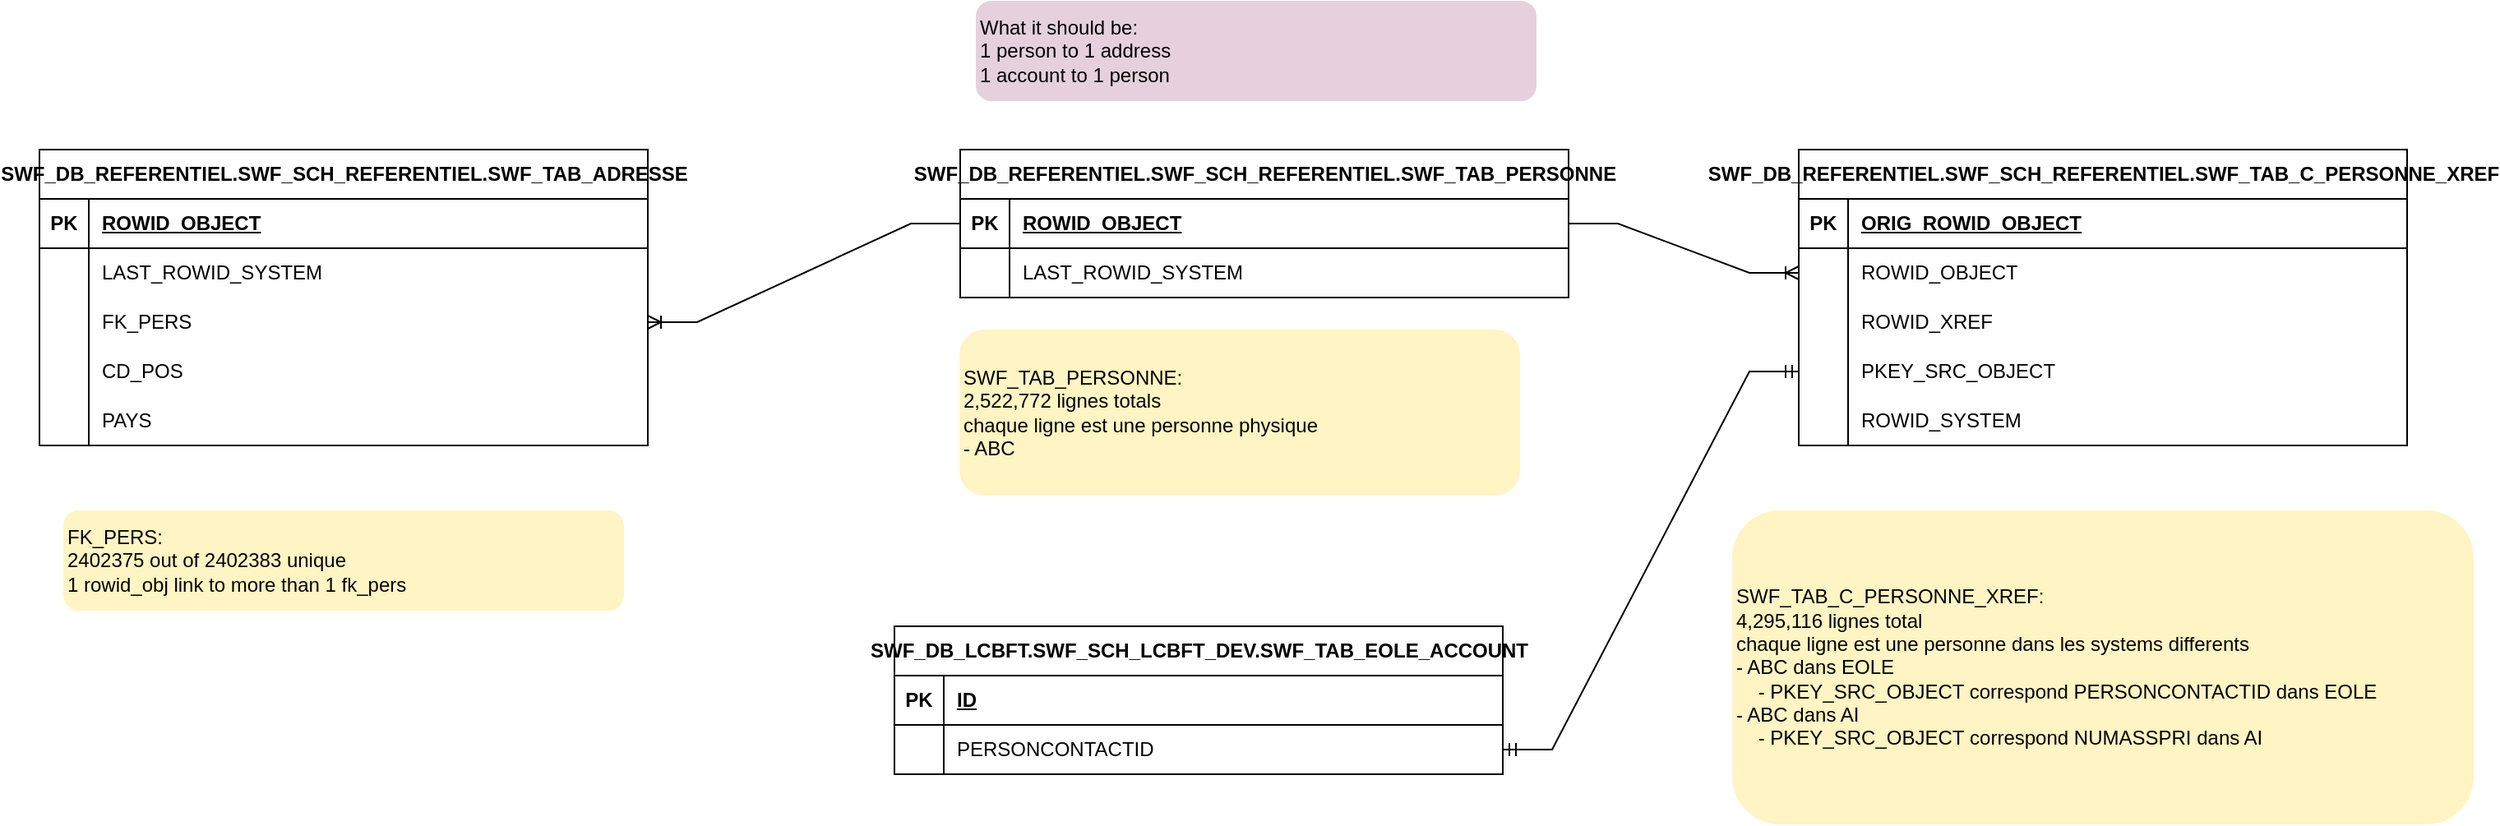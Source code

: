 <mxfile version="22.1.3" type="github">
  <diagram name="Page-1" id="-N0Wf2p26_ytfd32TYqR">
    <mxGraphModel dx="2415" dy="626" grid="1" gridSize="10" guides="1" tooltips="1" connect="1" arrows="1" fold="1" page="1" pageScale="1" pageWidth="827" pageHeight="1169" math="0" shadow="0">
      <root>
        <mxCell id="0" />
        <mxCell id="1" parent="0" />
        <mxCell id="k39MhWjwB1qhPyTOTygt-1" value="SWF_DB_REFERENTIEL.SWF_SCH_REFERENTIEL.SWF_TAB_PERSONNE" style="shape=table;startSize=30;container=1;collapsible=1;childLayout=tableLayout;fixedRows=1;rowLines=0;fontStyle=1;align=center;resizeLast=1;html=1;" vertex="1" parent="1">
          <mxGeometry x="-190" y="130" width="370" height="90" as="geometry">
            <mxRectangle x="-380" y="20" width="400" height="30" as="alternateBounds" />
          </mxGeometry>
        </mxCell>
        <mxCell id="k39MhWjwB1qhPyTOTygt-2" value="" style="shape=tableRow;horizontal=0;startSize=0;swimlaneHead=0;swimlaneBody=0;fillColor=none;collapsible=0;dropTarget=0;points=[[0,0.5],[1,0.5]];portConstraint=eastwest;top=0;left=0;right=0;bottom=1;" vertex="1" parent="k39MhWjwB1qhPyTOTygt-1">
          <mxGeometry y="30" width="370" height="30" as="geometry" />
        </mxCell>
        <mxCell id="k39MhWjwB1qhPyTOTygt-3" value="PK" style="shape=partialRectangle;connectable=0;fillColor=none;top=0;left=0;bottom=0;right=0;fontStyle=1;overflow=hidden;whiteSpace=wrap;html=1;" vertex="1" parent="k39MhWjwB1qhPyTOTygt-2">
          <mxGeometry width="30" height="30" as="geometry">
            <mxRectangle width="30" height="30" as="alternateBounds" />
          </mxGeometry>
        </mxCell>
        <mxCell id="k39MhWjwB1qhPyTOTygt-4" value="ROWID_OBJECT" style="shape=partialRectangle;connectable=0;fillColor=none;top=0;left=0;bottom=0;right=0;align=left;spacingLeft=6;fontStyle=5;overflow=hidden;whiteSpace=wrap;html=1;" vertex="1" parent="k39MhWjwB1qhPyTOTygt-2">
          <mxGeometry x="30" width="340" height="30" as="geometry">
            <mxRectangle width="340" height="30" as="alternateBounds" />
          </mxGeometry>
        </mxCell>
        <mxCell id="k39MhWjwB1qhPyTOTygt-8" value="" style="shape=tableRow;horizontal=0;startSize=0;swimlaneHead=0;swimlaneBody=0;fillColor=none;collapsible=0;dropTarget=0;points=[[0,0.5],[1,0.5]];portConstraint=eastwest;top=0;left=0;right=0;bottom=0;" vertex="1" parent="k39MhWjwB1qhPyTOTygt-1">
          <mxGeometry y="60" width="370" height="30" as="geometry" />
        </mxCell>
        <mxCell id="k39MhWjwB1qhPyTOTygt-9" value="" style="shape=partialRectangle;connectable=0;fillColor=none;top=0;left=0;bottom=0;right=0;editable=1;overflow=hidden;whiteSpace=wrap;html=1;" vertex="1" parent="k39MhWjwB1qhPyTOTygt-8">
          <mxGeometry width="30" height="30" as="geometry">
            <mxRectangle width="30" height="30" as="alternateBounds" />
          </mxGeometry>
        </mxCell>
        <mxCell id="k39MhWjwB1qhPyTOTygt-10" value="LAST_ROWID_SYSTEM" style="shape=partialRectangle;connectable=0;fillColor=none;top=0;left=0;bottom=0;right=0;align=left;spacingLeft=6;overflow=hidden;whiteSpace=wrap;html=1;" vertex="1" parent="k39MhWjwB1qhPyTOTygt-8">
          <mxGeometry x="30" width="340" height="30" as="geometry">
            <mxRectangle width="340" height="30" as="alternateBounds" />
          </mxGeometry>
        </mxCell>
        <mxCell id="k39MhWjwB1qhPyTOTygt-53" value="SWF_DB_REFERENTIEL.SWF_SCH_REFERENTIEL.SWF_TAB_ADRESSE" style="shape=table;startSize=30;container=1;collapsible=1;childLayout=tableLayout;fixedRows=1;rowLines=0;fontStyle=1;align=center;resizeLast=1;html=1;" vertex="1" parent="1">
          <mxGeometry x="-750" y="130" width="370" height="180" as="geometry">
            <mxRectangle x="-380" y="20" width="400" height="30" as="alternateBounds" />
          </mxGeometry>
        </mxCell>
        <mxCell id="k39MhWjwB1qhPyTOTygt-54" value="" style="shape=tableRow;horizontal=0;startSize=0;swimlaneHead=0;swimlaneBody=0;fillColor=none;collapsible=0;dropTarget=0;points=[[0,0.5],[1,0.5]];portConstraint=eastwest;top=0;left=0;right=0;bottom=1;" vertex="1" parent="k39MhWjwB1qhPyTOTygt-53">
          <mxGeometry y="30" width="370" height="30" as="geometry" />
        </mxCell>
        <mxCell id="k39MhWjwB1qhPyTOTygt-55" value="PK" style="shape=partialRectangle;connectable=0;fillColor=none;top=0;left=0;bottom=0;right=0;fontStyle=1;overflow=hidden;whiteSpace=wrap;html=1;" vertex="1" parent="k39MhWjwB1qhPyTOTygt-54">
          <mxGeometry width="30" height="30" as="geometry">
            <mxRectangle width="30" height="30" as="alternateBounds" />
          </mxGeometry>
        </mxCell>
        <mxCell id="k39MhWjwB1qhPyTOTygt-56" value="ROWID_OBJECT" style="shape=partialRectangle;connectable=0;fillColor=none;top=0;left=0;bottom=0;right=0;align=left;spacingLeft=6;fontStyle=5;overflow=hidden;whiteSpace=wrap;html=1;" vertex="1" parent="k39MhWjwB1qhPyTOTygt-54">
          <mxGeometry x="30" width="340" height="30" as="geometry">
            <mxRectangle width="340" height="30" as="alternateBounds" />
          </mxGeometry>
        </mxCell>
        <mxCell id="k39MhWjwB1qhPyTOTygt-60" value="" style="shape=tableRow;horizontal=0;startSize=0;swimlaneHead=0;swimlaneBody=0;fillColor=none;collapsible=0;dropTarget=0;points=[[0,0.5],[1,0.5]];portConstraint=eastwest;top=0;left=0;right=0;bottom=0;" vertex="1" parent="k39MhWjwB1qhPyTOTygt-53">
          <mxGeometry y="60" width="370" height="30" as="geometry" />
        </mxCell>
        <mxCell id="k39MhWjwB1qhPyTOTygt-61" value="" style="shape=partialRectangle;connectable=0;fillColor=none;top=0;left=0;bottom=0;right=0;editable=1;overflow=hidden;whiteSpace=wrap;html=1;" vertex="1" parent="k39MhWjwB1qhPyTOTygt-60">
          <mxGeometry width="30" height="30" as="geometry">
            <mxRectangle width="30" height="30" as="alternateBounds" />
          </mxGeometry>
        </mxCell>
        <mxCell id="k39MhWjwB1qhPyTOTygt-62" value="LAST_ROWID_SYSTEM" style="shape=partialRectangle;connectable=0;fillColor=none;top=0;left=0;bottom=0;right=0;align=left;spacingLeft=6;overflow=hidden;whiteSpace=wrap;html=1;" vertex="1" parent="k39MhWjwB1qhPyTOTygt-60">
          <mxGeometry x="30" width="340" height="30" as="geometry">
            <mxRectangle width="340" height="30" as="alternateBounds" />
          </mxGeometry>
        </mxCell>
        <mxCell id="k39MhWjwB1qhPyTOTygt-63" value="" style="shape=tableRow;horizontal=0;startSize=0;swimlaneHead=0;swimlaneBody=0;fillColor=none;collapsible=0;dropTarget=0;points=[[0,0.5],[1,0.5]];portConstraint=eastwest;top=0;left=0;right=0;bottom=0;" vertex="1" parent="k39MhWjwB1qhPyTOTygt-53">
          <mxGeometry y="90" width="370" height="30" as="geometry" />
        </mxCell>
        <mxCell id="k39MhWjwB1qhPyTOTygt-64" value="" style="shape=partialRectangle;connectable=0;fillColor=none;top=0;left=0;bottom=0;right=0;editable=1;overflow=hidden;whiteSpace=wrap;html=1;" vertex="1" parent="k39MhWjwB1qhPyTOTygt-63">
          <mxGeometry width="30" height="30" as="geometry">
            <mxRectangle width="30" height="30" as="alternateBounds" />
          </mxGeometry>
        </mxCell>
        <mxCell id="k39MhWjwB1qhPyTOTygt-65" value="FK_PERS" style="shape=partialRectangle;connectable=0;fillColor=none;top=0;left=0;bottom=0;right=0;align=left;spacingLeft=6;overflow=hidden;whiteSpace=wrap;html=1;" vertex="1" parent="k39MhWjwB1qhPyTOTygt-63">
          <mxGeometry x="30" width="340" height="30" as="geometry">
            <mxRectangle width="340" height="30" as="alternateBounds" />
          </mxGeometry>
        </mxCell>
        <mxCell id="k39MhWjwB1qhPyTOTygt-66" value="" style="shape=tableRow;horizontal=0;startSize=0;swimlaneHead=0;swimlaneBody=0;fillColor=none;collapsible=0;dropTarget=0;points=[[0,0.5],[1,0.5]];portConstraint=eastwest;top=0;left=0;right=0;bottom=0;" vertex="1" parent="k39MhWjwB1qhPyTOTygt-53">
          <mxGeometry y="120" width="370" height="30" as="geometry" />
        </mxCell>
        <mxCell id="k39MhWjwB1qhPyTOTygt-67" value="" style="shape=partialRectangle;connectable=0;fillColor=none;top=0;left=0;bottom=0;right=0;editable=1;overflow=hidden;whiteSpace=wrap;html=1;" vertex="1" parent="k39MhWjwB1qhPyTOTygt-66">
          <mxGeometry width="30" height="30" as="geometry">
            <mxRectangle width="30" height="30" as="alternateBounds" />
          </mxGeometry>
        </mxCell>
        <mxCell id="k39MhWjwB1qhPyTOTygt-68" value="CD_POS" style="shape=partialRectangle;connectable=0;fillColor=none;top=0;left=0;bottom=0;right=0;align=left;spacingLeft=6;overflow=hidden;whiteSpace=wrap;html=1;" vertex="1" parent="k39MhWjwB1qhPyTOTygt-66">
          <mxGeometry x="30" width="340" height="30" as="geometry">
            <mxRectangle width="340" height="30" as="alternateBounds" />
          </mxGeometry>
        </mxCell>
        <mxCell id="k39MhWjwB1qhPyTOTygt-69" value="" style="shape=tableRow;horizontal=0;startSize=0;swimlaneHead=0;swimlaneBody=0;fillColor=none;collapsible=0;dropTarget=0;points=[[0,0.5],[1,0.5]];portConstraint=eastwest;top=0;left=0;right=0;bottom=0;" vertex="1" parent="k39MhWjwB1qhPyTOTygt-53">
          <mxGeometry y="150" width="370" height="30" as="geometry" />
        </mxCell>
        <mxCell id="k39MhWjwB1qhPyTOTygt-70" value="" style="shape=partialRectangle;connectable=0;fillColor=none;top=0;left=0;bottom=0;right=0;editable=1;overflow=hidden;whiteSpace=wrap;html=1;" vertex="1" parent="k39MhWjwB1qhPyTOTygt-69">
          <mxGeometry width="30" height="30" as="geometry">
            <mxRectangle width="30" height="30" as="alternateBounds" />
          </mxGeometry>
        </mxCell>
        <mxCell id="k39MhWjwB1qhPyTOTygt-71" value="PAYS" style="shape=partialRectangle;connectable=0;fillColor=none;top=0;left=0;bottom=0;right=0;align=left;spacingLeft=6;overflow=hidden;whiteSpace=wrap;html=1;" vertex="1" parent="k39MhWjwB1qhPyTOTygt-69">
          <mxGeometry x="30" width="340" height="30" as="geometry">
            <mxRectangle width="340" height="30" as="alternateBounds" />
          </mxGeometry>
        </mxCell>
        <mxCell id="k39MhWjwB1qhPyTOTygt-73" value="" style="edgeStyle=entityRelationEdgeStyle;fontSize=12;html=1;endArrow=ERoneToMany;rounded=0;exitX=0;exitY=0.5;exitDx=0;exitDy=0;" edge="1" parent="1" source="k39MhWjwB1qhPyTOTygt-2" target="k39MhWjwB1qhPyTOTygt-63">
          <mxGeometry width="100" height="100" relative="1" as="geometry">
            <mxPoint x="-90" y="270" as="sourcePoint" />
            <mxPoint x="10" y="170" as="targetPoint" />
          </mxGeometry>
        </mxCell>
        <mxCell id="k39MhWjwB1qhPyTOTygt-74" value="SWF_DB_REFERENTIEL.SWF_SCH_REFERENTIEL.SWF_TAB_C_PERSONNE_XREF" style="shape=table;startSize=30;container=1;collapsible=1;childLayout=tableLayout;fixedRows=1;rowLines=0;fontStyle=1;align=center;resizeLast=1;html=1;" vertex="1" parent="1">
          <mxGeometry x="320" y="130" width="370" height="180" as="geometry">
            <mxRectangle x="-380" y="20" width="400" height="30" as="alternateBounds" />
          </mxGeometry>
        </mxCell>
        <mxCell id="k39MhWjwB1qhPyTOTygt-75" value="" style="shape=tableRow;horizontal=0;startSize=0;swimlaneHead=0;swimlaneBody=0;fillColor=none;collapsible=0;dropTarget=0;points=[[0,0.5],[1,0.5]];portConstraint=eastwest;top=0;left=0;right=0;bottom=1;" vertex="1" parent="k39MhWjwB1qhPyTOTygt-74">
          <mxGeometry y="30" width="370" height="30" as="geometry" />
        </mxCell>
        <mxCell id="k39MhWjwB1qhPyTOTygt-76" value="PK" style="shape=partialRectangle;connectable=0;fillColor=none;top=0;left=0;bottom=0;right=0;fontStyle=1;overflow=hidden;whiteSpace=wrap;html=1;" vertex="1" parent="k39MhWjwB1qhPyTOTygt-75">
          <mxGeometry width="30" height="30" as="geometry">
            <mxRectangle width="30" height="30" as="alternateBounds" />
          </mxGeometry>
        </mxCell>
        <mxCell id="k39MhWjwB1qhPyTOTygt-77" value="ORIG_ROWID_OBJECT" style="shape=partialRectangle;connectable=0;fillColor=none;top=0;left=0;bottom=0;right=0;align=left;spacingLeft=6;fontStyle=5;overflow=hidden;whiteSpace=wrap;html=1;" vertex="1" parent="k39MhWjwB1qhPyTOTygt-75">
          <mxGeometry x="30" width="340" height="30" as="geometry">
            <mxRectangle width="340" height="30" as="alternateBounds" />
          </mxGeometry>
        </mxCell>
        <mxCell id="k39MhWjwB1qhPyTOTygt-78" value="" style="shape=tableRow;horizontal=0;startSize=0;swimlaneHead=0;swimlaneBody=0;fillColor=none;collapsible=0;dropTarget=0;points=[[0,0.5],[1,0.5]];portConstraint=eastwest;top=0;left=0;right=0;bottom=0;" vertex="1" parent="k39MhWjwB1qhPyTOTygt-74">
          <mxGeometry y="60" width="370" height="30" as="geometry" />
        </mxCell>
        <mxCell id="k39MhWjwB1qhPyTOTygt-79" value="" style="shape=partialRectangle;connectable=0;fillColor=none;top=0;left=0;bottom=0;right=0;editable=1;overflow=hidden;whiteSpace=wrap;html=1;" vertex="1" parent="k39MhWjwB1qhPyTOTygt-78">
          <mxGeometry width="30" height="30" as="geometry">
            <mxRectangle width="30" height="30" as="alternateBounds" />
          </mxGeometry>
        </mxCell>
        <mxCell id="k39MhWjwB1qhPyTOTygt-80" value="ROWID_OBJECT" style="shape=partialRectangle;connectable=0;fillColor=none;top=0;left=0;bottom=0;right=0;align=left;spacingLeft=6;overflow=hidden;whiteSpace=wrap;html=1;" vertex="1" parent="k39MhWjwB1qhPyTOTygt-78">
          <mxGeometry x="30" width="340" height="30" as="geometry">
            <mxRectangle width="340" height="30" as="alternateBounds" />
          </mxGeometry>
        </mxCell>
        <mxCell id="k39MhWjwB1qhPyTOTygt-81" value="" style="shape=tableRow;horizontal=0;startSize=0;swimlaneHead=0;swimlaneBody=0;fillColor=none;collapsible=0;dropTarget=0;points=[[0,0.5],[1,0.5]];portConstraint=eastwest;top=0;left=0;right=0;bottom=0;" vertex="1" parent="k39MhWjwB1qhPyTOTygt-74">
          <mxGeometry y="90" width="370" height="30" as="geometry" />
        </mxCell>
        <mxCell id="k39MhWjwB1qhPyTOTygt-82" value="" style="shape=partialRectangle;connectable=0;fillColor=none;top=0;left=0;bottom=0;right=0;editable=1;overflow=hidden;whiteSpace=wrap;html=1;" vertex="1" parent="k39MhWjwB1qhPyTOTygt-81">
          <mxGeometry width="30" height="30" as="geometry">
            <mxRectangle width="30" height="30" as="alternateBounds" />
          </mxGeometry>
        </mxCell>
        <mxCell id="k39MhWjwB1qhPyTOTygt-83" value="ROWID_XREF" style="shape=partialRectangle;connectable=0;fillColor=none;top=0;left=0;bottom=0;right=0;align=left;spacingLeft=6;overflow=hidden;whiteSpace=wrap;html=1;" vertex="1" parent="k39MhWjwB1qhPyTOTygt-81">
          <mxGeometry x="30" width="340" height="30" as="geometry">
            <mxRectangle width="340" height="30" as="alternateBounds" />
          </mxGeometry>
        </mxCell>
        <mxCell id="k39MhWjwB1qhPyTOTygt-84" value="" style="shape=tableRow;horizontal=0;startSize=0;swimlaneHead=0;swimlaneBody=0;fillColor=none;collapsible=0;dropTarget=0;points=[[0,0.5],[1,0.5]];portConstraint=eastwest;top=0;left=0;right=0;bottom=0;" vertex="1" parent="k39MhWjwB1qhPyTOTygt-74">
          <mxGeometry y="120" width="370" height="30" as="geometry" />
        </mxCell>
        <mxCell id="k39MhWjwB1qhPyTOTygt-85" value="" style="shape=partialRectangle;connectable=0;fillColor=none;top=0;left=0;bottom=0;right=0;editable=1;overflow=hidden;whiteSpace=wrap;html=1;" vertex="1" parent="k39MhWjwB1qhPyTOTygt-84">
          <mxGeometry width="30" height="30" as="geometry">
            <mxRectangle width="30" height="30" as="alternateBounds" />
          </mxGeometry>
        </mxCell>
        <mxCell id="k39MhWjwB1qhPyTOTygt-86" value="PKEY_SRC_OBJECT" style="shape=partialRectangle;connectable=0;fillColor=none;top=0;left=0;bottom=0;right=0;align=left;spacingLeft=6;overflow=hidden;whiteSpace=wrap;html=1;" vertex="1" parent="k39MhWjwB1qhPyTOTygt-84">
          <mxGeometry x="30" width="340" height="30" as="geometry">
            <mxRectangle width="340" height="30" as="alternateBounds" />
          </mxGeometry>
        </mxCell>
        <mxCell id="k39MhWjwB1qhPyTOTygt-87" value="" style="shape=tableRow;horizontal=0;startSize=0;swimlaneHead=0;swimlaneBody=0;fillColor=none;collapsible=0;dropTarget=0;points=[[0,0.5],[1,0.5]];portConstraint=eastwest;top=0;left=0;right=0;bottom=0;" vertex="1" parent="k39MhWjwB1qhPyTOTygt-74">
          <mxGeometry y="150" width="370" height="30" as="geometry" />
        </mxCell>
        <mxCell id="k39MhWjwB1qhPyTOTygt-88" value="" style="shape=partialRectangle;connectable=0;fillColor=none;top=0;left=0;bottom=0;right=0;editable=1;overflow=hidden;whiteSpace=wrap;html=1;" vertex="1" parent="k39MhWjwB1qhPyTOTygt-87">
          <mxGeometry width="30" height="30" as="geometry">
            <mxRectangle width="30" height="30" as="alternateBounds" />
          </mxGeometry>
        </mxCell>
        <mxCell id="k39MhWjwB1qhPyTOTygt-89" value="ROWID_SYSTEM" style="shape=partialRectangle;connectable=0;fillColor=none;top=0;left=0;bottom=0;right=0;align=left;spacingLeft=6;overflow=hidden;whiteSpace=wrap;html=1;" vertex="1" parent="k39MhWjwB1qhPyTOTygt-87">
          <mxGeometry x="30" width="340" height="30" as="geometry">
            <mxRectangle width="340" height="30" as="alternateBounds" />
          </mxGeometry>
        </mxCell>
        <mxCell id="k39MhWjwB1qhPyTOTygt-91" value="" style="edgeStyle=entityRelationEdgeStyle;fontSize=12;html=1;endArrow=ERoneToMany;rounded=0;exitX=1;exitY=0.5;exitDx=0;exitDy=0;" edge="1" parent="1" source="k39MhWjwB1qhPyTOTygt-2" target="k39MhWjwB1qhPyTOTygt-78">
          <mxGeometry width="100" height="100" relative="1" as="geometry">
            <mxPoint x="135" y="240" as="sourcePoint" />
            <mxPoint x="-85" y="300" as="targetPoint" />
            <Array as="points">
              <mxPoint x="260" y="130" />
            </Array>
          </mxGeometry>
        </mxCell>
        <mxCell id="k39MhWjwB1qhPyTOTygt-94" value="FK_PERS:&lt;br&gt;2402375 out of&amp;nbsp;2402383 unique&lt;br&gt;1 rowid_obj link to more than 1 fk_pers" style="rounded=1;whiteSpace=wrap;html=1;align=left;fillColor=#FFF4C3;strokeColor=#FFF4C3;" vertex="1" parent="1">
          <mxGeometry x="-735" y="350" width="340" height="60" as="geometry" />
        </mxCell>
        <mxCell id="k39MhWjwB1qhPyTOTygt-95" value="SWF_DB_LCBFT.SWF_SCH_LCBFT_DEV.SWF_TAB_EOLE_ACCOUNT" style="shape=table;startSize=30;container=1;collapsible=1;childLayout=tableLayout;fixedRows=1;rowLines=0;fontStyle=1;align=center;resizeLast=1;html=1;" vertex="1" parent="1">
          <mxGeometry x="-230" y="420" width="370" height="90" as="geometry">
            <mxRectangle x="-380" y="20" width="400" height="30" as="alternateBounds" />
          </mxGeometry>
        </mxCell>
        <mxCell id="k39MhWjwB1qhPyTOTygt-96" value="" style="shape=tableRow;horizontal=0;startSize=0;swimlaneHead=0;swimlaneBody=0;fillColor=none;collapsible=0;dropTarget=0;points=[[0,0.5],[1,0.5]];portConstraint=eastwest;top=0;left=0;right=0;bottom=1;" vertex="1" parent="k39MhWjwB1qhPyTOTygt-95">
          <mxGeometry y="30" width="370" height="30" as="geometry" />
        </mxCell>
        <mxCell id="k39MhWjwB1qhPyTOTygt-97" value="PK" style="shape=partialRectangle;connectable=0;fillColor=none;top=0;left=0;bottom=0;right=0;fontStyle=1;overflow=hidden;whiteSpace=wrap;html=1;" vertex="1" parent="k39MhWjwB1qhPyTOTygt-96">
          <mxGeometry width="30" height="30" as="geometry">
            <mxRectangle width="30" height="30" as="alternateBounds" />
          </mxGeometry>
        </mxCell>
        <mxCell id="k39MhWjwB1qhPyTOTygt-98" value="ID" style="shape=partialRectangle;connectable=0;fillColor=none;top=0;left=0;bottom=0;right=0;align=left;spacingLeft=6;fontStyle=5;overflow=hidden;whiteSpace=wrap;html=1;" vertex="1" parent="k39MhWjwB1qhPyTOTygt-96">
          <mxGeometry x="30" width="340" height="30" as="geometry">
            <mxRectangle width="340" height="30" as="alternateBounds" />
          </mxGeometry>
        </mxCell>
        <mxCell id="k39MhWjwB1qhPyTOTygt-99" value="" style="shape=tableRow;horizontal=0;startSize=0;swimlaneHead=0;swimlaneBody=0;fillColor=none;collapsible=0;dropTarget=0;points=[[0,0.5],[1,0.5]];portConstraint=eastwest;top=0;left=0;right=0;bottom=0;" vertex="1" parent="k39MhWjwB1qhPyTOTygt-95">
          <mxGeometry y="60" width="370" height="30" as="geometry" />
        </mxCell>
        <mxCell id="k39MhWjwB1qhPyTOTygt-100" value="" style="shape=partialRectangle;connectable=0;fillColor=none;top=0;left=0;bottom=0;right=0;editable=1;overflow=hidden;whiteSpace=wrap;html=1;" vertex="1" parent="k39MhWjwB1qhPyTOTygt-99">
          <mxGeometry width="30" height="30" as="geometry">
            <mxRectangle width="30" height="30" as="alternateBounds" />
          </mxGeometry>
        </mxCell>
        <mxCell id="k39MhWjwB1qhPyTOTygt-101" value="PERSONCONTACTID" style="shape=partialRectangle;connectable=0;fillColor=none;top=0;left=0;bottom=0;right=0;align=left;spacingLeft=6;overflow=hidden;whiteSpace=wrap;html=1;" vertex="1" parent="k39MhWjwB1qhPyTOTygt-99">
          <mxGeometry x="30" width="340" height="30" as="geometry">
            <mxRectangle width="340" height="30" as="alternateBounds" />
          </mxGeometry>
        </mxCell>
        <mxCell id="k39MhWjwB1qhPyTOTygt-112" value="" style="edgeStyle=entityRelationEdgeStyle;fontSize=12;html=1;endArrow=ERmandOne;startArrow=ERmandOne;rounded=0;entryX=0;entryY=0.5;entryDx=0;entryDy=0;" edge="1" parent="1" source="k39MhWjwB1qhPyTOTygt-99" target="k39MhWjwB1qhPyTOTygt-84">
          <mxGeometry width="100" height="100" relative="1" as="geometry">
            <mxPoint x="170" y="450" as="sourcePoint" />
            <mxPoint x="270" y="350" as="targetPoint" />
          </mxGeometry>
        </mxCell>
        <mxCell id="k39MhWjwB1qhPyTOTygt-113" value="What it should be:&lt;br&gt;1 person to 1 address&lt;br&gt;1 account to 1 person" style="rounded=1;whiteSpace=wrap;html=1;align=left;fillColor=#E6D0DE;strokeColor=#E6D0DE;" vertex="1" parent="1">
          <mxGeometry x="-180" y="40" width="340" height="60" as="geometry" />
        </mxCell>
        <mxCell id="k39MhWjwB1qhPyTOTygt-114" value="SWF_TAB_C_PERSONNE_XREF:&lt;br&gt;4,295,116 lignes total&lt;br&gt;chaque ligne est une personne dans les systems differents&lt;br&gt;- ABC dans EOLE&lt;br&gt;&lt;span style=&quot;&quot;&gt;&lt;span style=&quot;white-space: pre;&quot;&gt;&amp;nbsp;&amp;nbsp;&amp;nbsp;&amp;nbsp;&lt;/span&gt;&lt;/span&gt;- PKEY_SRC_OBJECT correspond PERSONCONTACTID dans EOLE&lt;br&gt;- ABC dans AI&lt;br&gt;&lt;span style=&quot;&quot;&gt;&lt;span style=&quot;white-space: pre;&quot;&gt;&amp;nbsp;&amp;nbsp;&amp;nbsp;&amp;nbsp;&lt;/span&gt;&lt;/span&gt;- PKEY_SRC_OBJECT&amp;nbsp;correspond NUMASSPRI dans AI" style="rounded=1;whiteSpace=wrap;html=1;align=left;fillColor=#FFF4C3;strokeColor=#FFF4C3;" vertex="1" parent="1">
          <mxGeometry x="280" y="350" width="450" height="190" as="geometry" />
        </mxCell>
        <mxCell id="k39MhWjwB1qhPyTOTygt-115" value="SWF_TAB_PERSONNE:&lt;br&gt;2,522,772 lignes totals&lt;br&gt;chaque ligne est une personne physique&lt;br&gt;- ABC&amp;nbsp;" style="rounded=1;whiteSpace=wrap;html=1;align=left;fillColor=#FFF4C3;strokeColor=#FFF4C3;" vertex="1" parent="1">
          <mxGeometry x="-190" y="240" width="340" height="100" as="geometry" />
        </mxCell>
      </root>
    </mxGraphModel>
  </diagram>
</mxfile>
